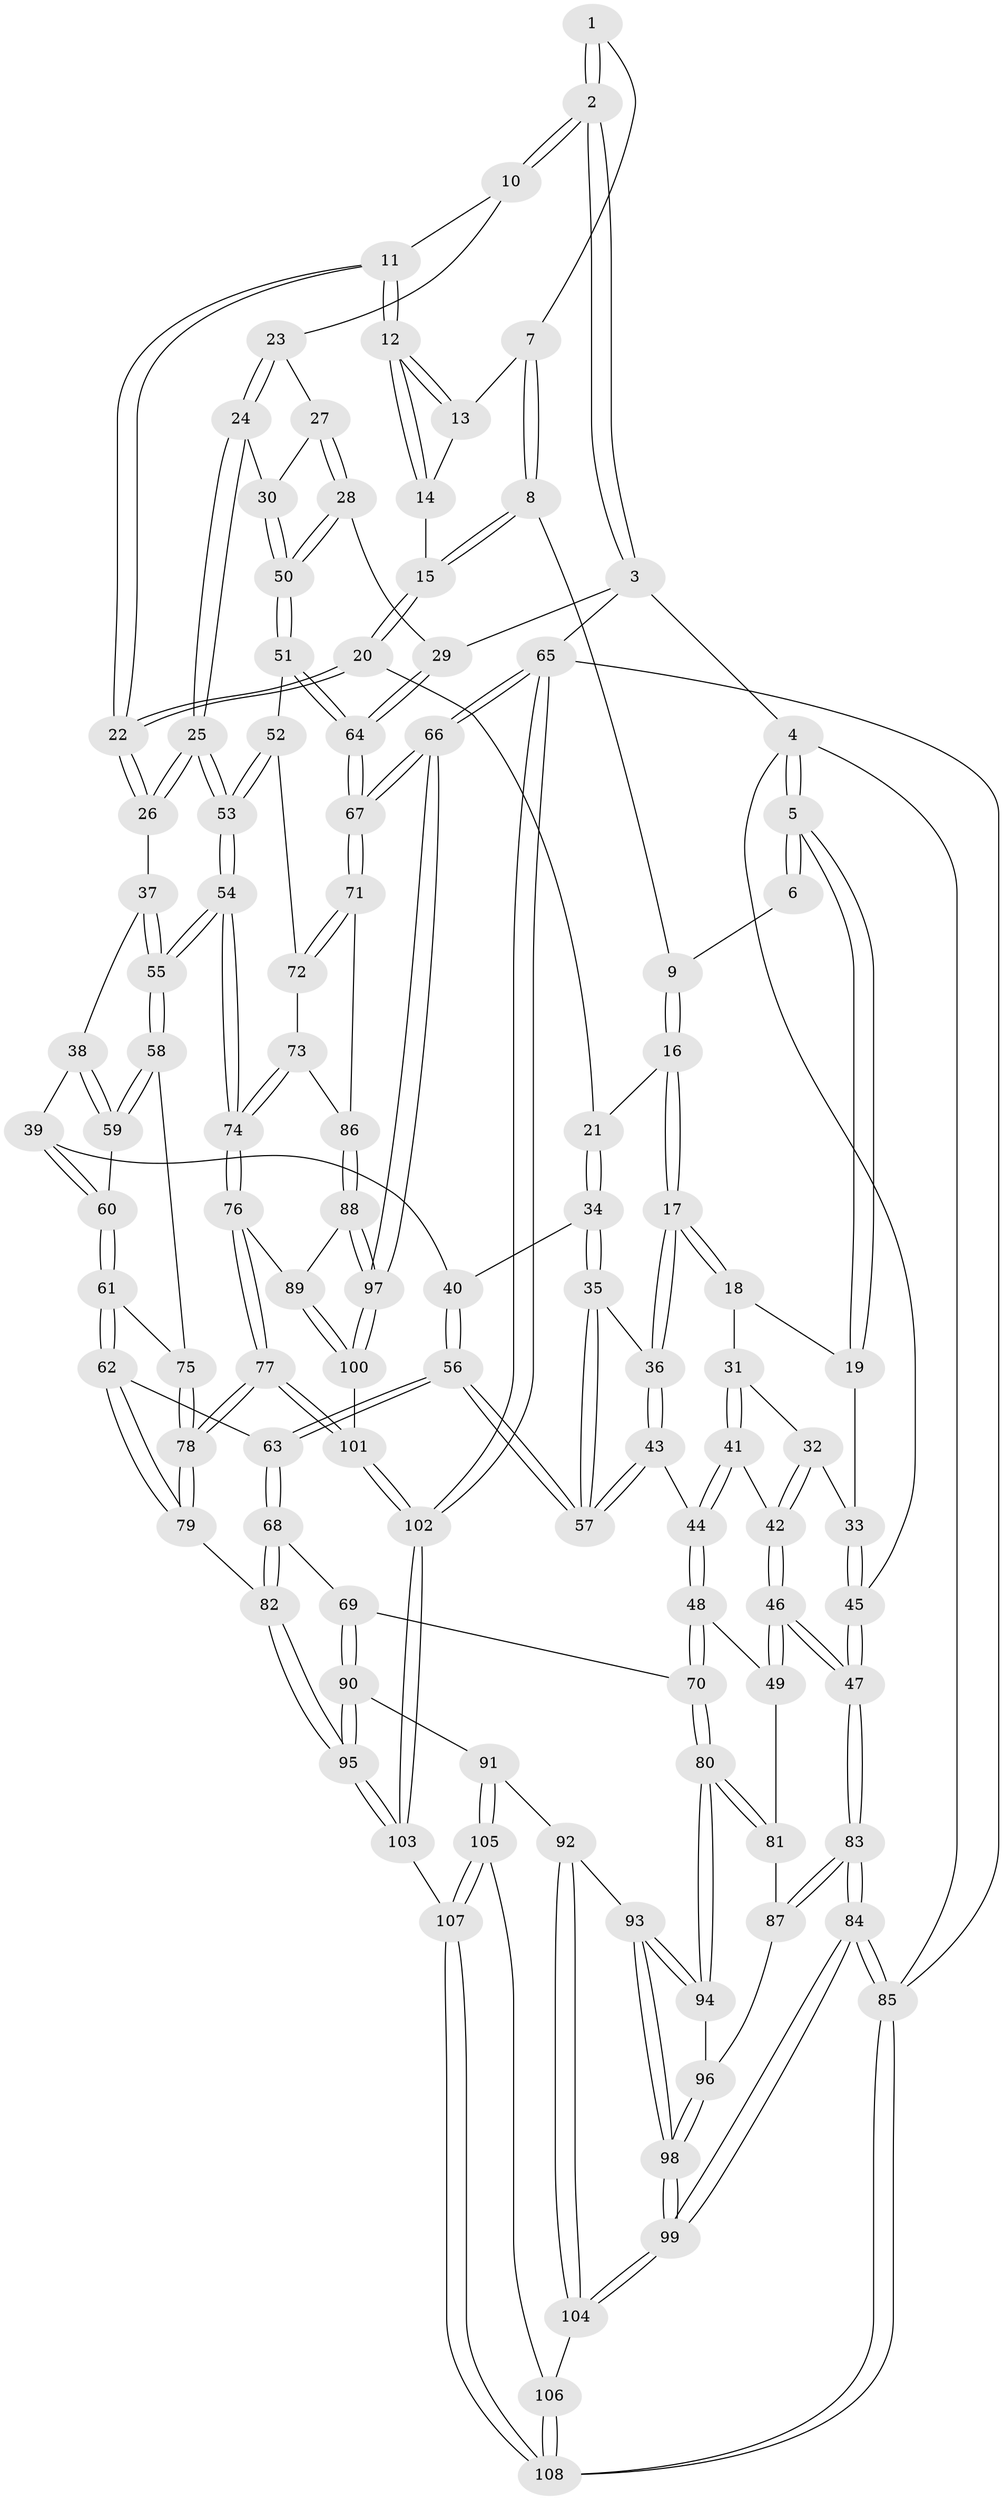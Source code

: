 // Generated by graph-tools (version 1.1) at 2025/11/02/27/25 16:11:52]
// undirected, 108 vertices, 267 edges
graph export_dot {
graph [start="1"]
  node [color=gray90,style=filled];
  1 [pos="+0.7055139431143059+0"];
  2 [pos="+1+0"];
  3 [pos="+1+0"];
  4 [pos="+0+0"];
  5 [pos="+0+0"];
  6 [pos="+0.3418741554248963+0"];
  7 [pos="+0.6556886488196007+0.01481166236211786"];
  8 [pos="+0.48788662539283867+0.10303317724636125"];
  9 [pos="+0.3421893203406022+0.020563367414871005"];
  10 [pos="+0.756321043593357+0.17840798911615224"];
  11 [pos="+0.754315601176657+0.1781699854757942"];
  12 [pos="+0.7491548027103515+0.1734487823856313"];
  13 [pos="+0.6672731621923224+0.08509575809552035"];
  14 [pos="+0.560867601178979+0.1734809904024727"];
  15 [pos="+0.5490675154433463+0.1813341713150296"];
  16 [pos="+0.29125525532023777+0.11939354710424024"];
  17 [pos="+0.2731275373390228+0.14211009389471566"];
  18 [pos="+0.22155159207872913+0.15722700842187107"];
  19 [pos="+0.21699747974489672+0.1551793272008702"];
  20 [pos="+0.5513862080403856+0.21608533608392258"];
  21 [pos="+0.4756468489013186+0.2529285389229787"];
  22 [pos="+0.6151602164632977+0.28600735163819124"];
  23 [pos="+0.7815614313706793+0.2078042209151889"];
  24 [pos="+0.8212646990641775+0.31855940113496845"];
  25 [pos="+0.7246904873310963+0.368892622566635"];
  26 [pos="+0.6189477569673508+0.3271302170575855"];
  27 [pos="+0.9824333049089419+0.18027143193920359"];
  28 [pos="+1+0"];
  29 [pos="+1+0"];
  30 [pos="+0.8568374423560683+0.33426813234434777"];
  31 [pos="+0.19269117847620026+0.18917926482796624"];
  32 [pos="+0+0.20133008168562389"];
  33 [pos="+0+0.06148233035142531"];
  34 [pos="+0.4288896123159902+0.3382383922083134"];
  35 [pos="+0.39396527779605073+0.35577691301624026"];
  36 [pos="+0.31520783634052646+0.2803823411959539"];
  37 [pos="+0.6068787885224678+0.3422952455610853"];
  38 [pos="+0.5843138258130065+0.36603077460628036"];
  39 [pos="+0.5792449471651242+0.368528333447651"];
  40 [pos="+0.5741431336127212+0.36852001663661094"];
  41 [pos="+0.1257709414740818+0.2923709585103295"];
  42 [pos="+0.07401486925192594+0.29159429489666"];
  43 [pos="+0.19182958454772656+0.4142704306486315"];
  44 [pos="+0.17118461983965017+0.4178948968973957"];
  45 [pos="+0+0"];
  46 [pos="+0+0.4625532078930224"];
  47 [pos="+0+0.4692795515003781"];
  48 [pos="+0.11784563041607898+0.48985737021898135"];
  49 [pos="+0.11357924860588287+0.4911145178051647"];
  50 [pos="+0.8971773544712649+0.3871561201865815"];
  51 [pos="+0.9030543180764612+0.400208021843861"];
  52 [pos="+0.8548677050136807+0.462376857425489"];
  53 [pos="+0.7348366681435776+0.4951512457149316"];
  54 [pos="+0.7146410209781088+0.5261424442661294"];
  55 [pos="+0.7082001475771569+0.5240256809904573"];
  56 [pos="+0.3859087688949658+0.48972882284566543"];
  57 [pos="+0.3810373715349589+0.4781355525250318"];
  58 [pos="+0.6591930931811406+0.5125970526990429"];
  59 [pos="+0.638524589276904+0.49981542880441554"];
  60 [pos="+0.5274703605592023+0.5008064138698292"];
  61 [pos="+0.5048039178605186+0.5178724963742161"];
  62 [pos="+0.4853066383820591+0.5243691164638002"];
  63 [pos="+0.38637747233893743+0.49148123646606034"];
  64 [pos="+1+0.5236679506280133"];
  65 [pos="+1+1"];
  66 [pos="+1+1"];
  67 [pos="+1+0.5494030378737269"];
  68 [pos="+0.34495613139586156+0.5658167591063529"];
  69 [pos="+0.2586826634479981+0.6041868320329484"];
  70 [pos="+0.2417115344784114+0.6016297131191257"];
  71 [pos="+1+0.5906123712674762"];
  72 [pos="+0.8608014647817334+0.48921900055115813"];
  73 [pos="+0.8646810212374806+0.6028171351235073"];
  74 [pos="+0.7432806689152345+0.6608962130013167"];
  75 [pos="+0.5869675233720285+0.5687423536619296"];
  76 [pos="+0.7428740225674635+0.661974375938614"];
  77 [pos="+0.6335784432104783+0.7526421017789302"];
  78 [pos="+0.6120347757824657+0.743509877526603"];
  79 [pos="+0.537591488032404+0.7264369078884841"];
  80 [pos="+0.1701706066268055+0.6718179190943777"];
  81 [pos="+0.08952310879576068+0.6348342052179002"];
  82 [pos="+0.4439064756527185+0.7434530171067453"];
  83 [pos="+0+0.5573479224068082"];
  84 [pos="+0+1"];
  85 [pos="+0+1"];
  86 [pos="+0.957593393633973+0.607097358806352"];
  87 [pos="+0.06442263556071118+0.6567357209651291"];
  88 [pos="+0.91504608026439+0.7168300398579375"];
  89 [pos="+0.7640832515382253+0.6775726524613196"];
  90 [pos="+0.29724044961127816+0.8041259240741779"];
  91 [pos="+0.2682091450547823+0.8157454578950744"];
  92 [pos="+0.20672240677424625+0.8081064919349907"];
  93 [pos="+0.19005050171601884+0.7999143643128063"];
  94 [pos="+0.16537884348795273+0.70530678839948"];
  95 [pos="+0.3708044123706162+0.8086965747147842"];
  96 [pos="+0.06540894289599058+0.7068741260023547"];
  97 [pos="+0.9975681052327038+0.8948710702640722"];
  98 [pos="+0.019609951267338183+0.8163266777812079"];
  99 [pos="+0+0.8661878927945244"];
  100 [pos="+0.8724951678407529+0.8066896589956273"];
  101 [pos="+0.6526095824535633+0.8457461677902595"];
  102 [pos="+0.6800574225653331+1"];
  103 [pos="+0.4942223710406092+1"];
  104 [pos="+0.1533259315100681+0.918191753428865"];
  105 [pos="+0.2562901022499921+0.9055892163011093"];
  106 [pos="+0.16738395407506806+0.9702614826341484"];
  107 [pos="+0.35140278416671816+1"];
  108 [pos="+0.084329164355014+1"];
  1 -- 2;
  1 -- 2;
  1 -- 7;
  2 -- 3;
  2 -- 3;
  2 -- 10;
  2 -- 10;
  3 -- 4;
  3 -- 29;
  3 -- 65;
  4 -- 5;
  4 -- 5;
  4 -- 45;
  4 -- 85;
  5 -- 6;
  5 -- 6;
  5 -- 19;
  5 -- 19;
  6 -- 9;
  7 -- 8;
  7 -- 8;
  7 -- 13;
  8 -- 9;
  8 -- 15;
  8 -- 15;
  9 -- 16;
  9 -- 16;
  10 -- 11;
  10 -- 23;
  11 -- 12;
  11 -- 12;
  11 -- 22;
  11 -- 22;
  12 -- 13;
  12 -- 13;
  12 -- 14;
  12 -- 14;
  13 -- 14;
  14 -- 15;
  15 -- 20;
  15 -- 20;
  16 -- 17;
  16 -- 17;
  16 -- 21;
  17 -- 18;
  17 -- 18;
  17 -- 36;
  17 -- 36;
  18 -- 19;
  18 -- 31;
  19 -- 33;
  20 -- 21;
  20 -- 22;
  20 -- 22;
  21 -- 34;
  21 -- 34;
  22 -- 26;
  22 -- 26;
  23 -- 24;
  23 -- 24;
  23 -- 27;
  24 -- 25;
  24 -- 25;
  24 -- 30;
  25 -- 26;
  25 -- 26;
  25 -- 53;
  25 -- 53;
  26 -- 37;
  27 -- 28;
  27 -- 28;
  27 -- 30;
  28 -- 29;
  28 -- 50;
  28 -- 50;
  29 -- 64;
  29 -- 64;
  30 -- 50;
  30 -- 50;
  31 -- 32;
  31 -- 41;
  31 -- 41;
  32 -- 33;
  32 -- 42;
  32 -- 42;
  33 -- 45;
  33 -- 45;
  34 -- 35;
  34 -- 35;
  34 -- 40;
  35 -- 36;
  35 -- 57;
  35 -- 57;
  36 -- 43;
  36 -- 43;
  37 -- 38;
  37 -- 55;
  37 -- 55;
  38 -- 39;
  38 -- 59;
  38 -- 59;
  39 -- 40;
  39 -- 60;
  39 -- 60;
  40 -- 56;
  40 -- 56;
  41 -- 42;
  41 -- 44;
  41 -- 44;
  42 -- 46;
  42 -- 46;
  43 -- 44;
  43 -- 57;
  43 -- 57;
  44 -- 48;
  44 -- 48;
  45 -- 47;
  45 -- 47;
  46 -- 47;
  46 -- 47;
  46 -- 49;
  46 -- 49;
  47 -- 83;
  47 -- 83;
  48 -- 49;
  48 -- 70;
  48 -- 70;
  49 -- 81;
  50 -- 51;
  50 -- 51;
  51 -- 52;
  51 -- 64;
  51 -- 64;
  52 -- 53;
  52 -- 53;
  52 -- 72;
  53 -- 54;
  53 -- 54;
  54 -- 55;
  54 -- 55;
  54 -- 74;
  54 -- 74;
  55 -- 58;
  55 -- 58;
  56 -- 57;
  56 -- 57;
  56 -- 63;
  56 -- 63;
  58 -- 59;
  58 -- 59;
  58 -- 75;
  59 -- 60;
  60 -- 61;
  60 -- 61;
  61 -- 62;
  61 -- 62;
  61 -- 75;
  62 -- 63;
  62 -- 79;
  62 -- 79;
  63 -- 68;
  63 -- 68;
  64 -- 67;
  64 -- 67;
  65 -- 66;
  65 -- 66;
  65 -- 102;
  65 -- 102;
  65 -- 85;
  66 -- 67;
  66 -- 67;
  66 -- 97;
  66 -- 97;
  67 -- 71;
  67 -- 71;
  68 -- 69;
  68 -- 82;
  68 -- 82;
  69 -- 70;
  69 -- 90;
  69 -- 90;
  70 -- 80;
  70 -- 80;
  71 -- 72;
  71 -- 72;
  71 -- 86;
  72 -- 73;
  73 -- 74;
  73 -- 74;
  73 -- 86;
  74 -- 76;
  74 -- 76;
  75 -- 78;
  75 -- 78;
  76 -- 77;
  76 -- 77;
  76 -- 89;
  77 -- 78;
  77 -- 78;
  77 -- 101;
  77 -- 101;
  78 -- 79;
  78 -- 79;
  79 -- 82;
  80 -- 81;
  80 -- 81;
  80 -- 94;
  80 -- 94;
  81 -- 87;
  82 -- 95;
  82 -- 95;
  83 -- 84;
  83 -- 84;
  83 -- 87;
  83 -- 87;
  84 -- 85;
  84 -- 85;
  84 -- 99;
  84 -- 99;
  85 -- 108;
  85 -- 108;
  86 -- 88;
  86 -- 88;
  87 -- 96;
  88 -- 89;
  88 -- 97;
  88 -- 97;
  89 -- 100;
  89 -- 100;
  90 -- 91;
  90 -- 95;
  90 -- 95;
  91 -- 92;
  91 -- 105;
  91 -- 105;
  92 -- 93;
  92 -- 104;
  92 -- 104;
  93 -- 94;
  93 -- 94;
  93 -- 98;
  93 -- 98;
  94 -- 96;
  95 -- 103;
  95 -- 103;
  96 -- 98;
  96 -- 98;
  97 -- 100;
  97 -- 100;
  98 -- 99;
  98 -- 99;
  99 -- 104;
  99 -- 104;
  100 -- 101;
  101 -- 102;
  101 -- 102;
  102 -- 103;
  102 -- 103;
  103 -- 107;
  104 -- 106;
  105 -- 106;
  105 -- 107;
  105 -- 107;
  106 -- 108;
  106 -- 108;
  107 -- 108;
  107 -- 108;
}
